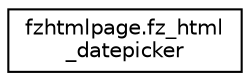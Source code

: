 digraph "Graphical Class Hierarchy"
{
 // LATEX_PDF_SIZE
  edge [fontname="Helvetica",fontsize="10",labelfontname="Helvetica",labelfontsize="10"];
  node [fontname="Helvetica",fontsize="10",shape=record];
  rankdir="LR";
  Node0 [label="fzhtmlpage.fz_html\l_datepicker",height=0.2,width=0.4,color="black", fillcolor="white", style="filled",URL="$classfzhtmlpage_1_1fz__html__datepicker.html",tooltip=" "];
}
